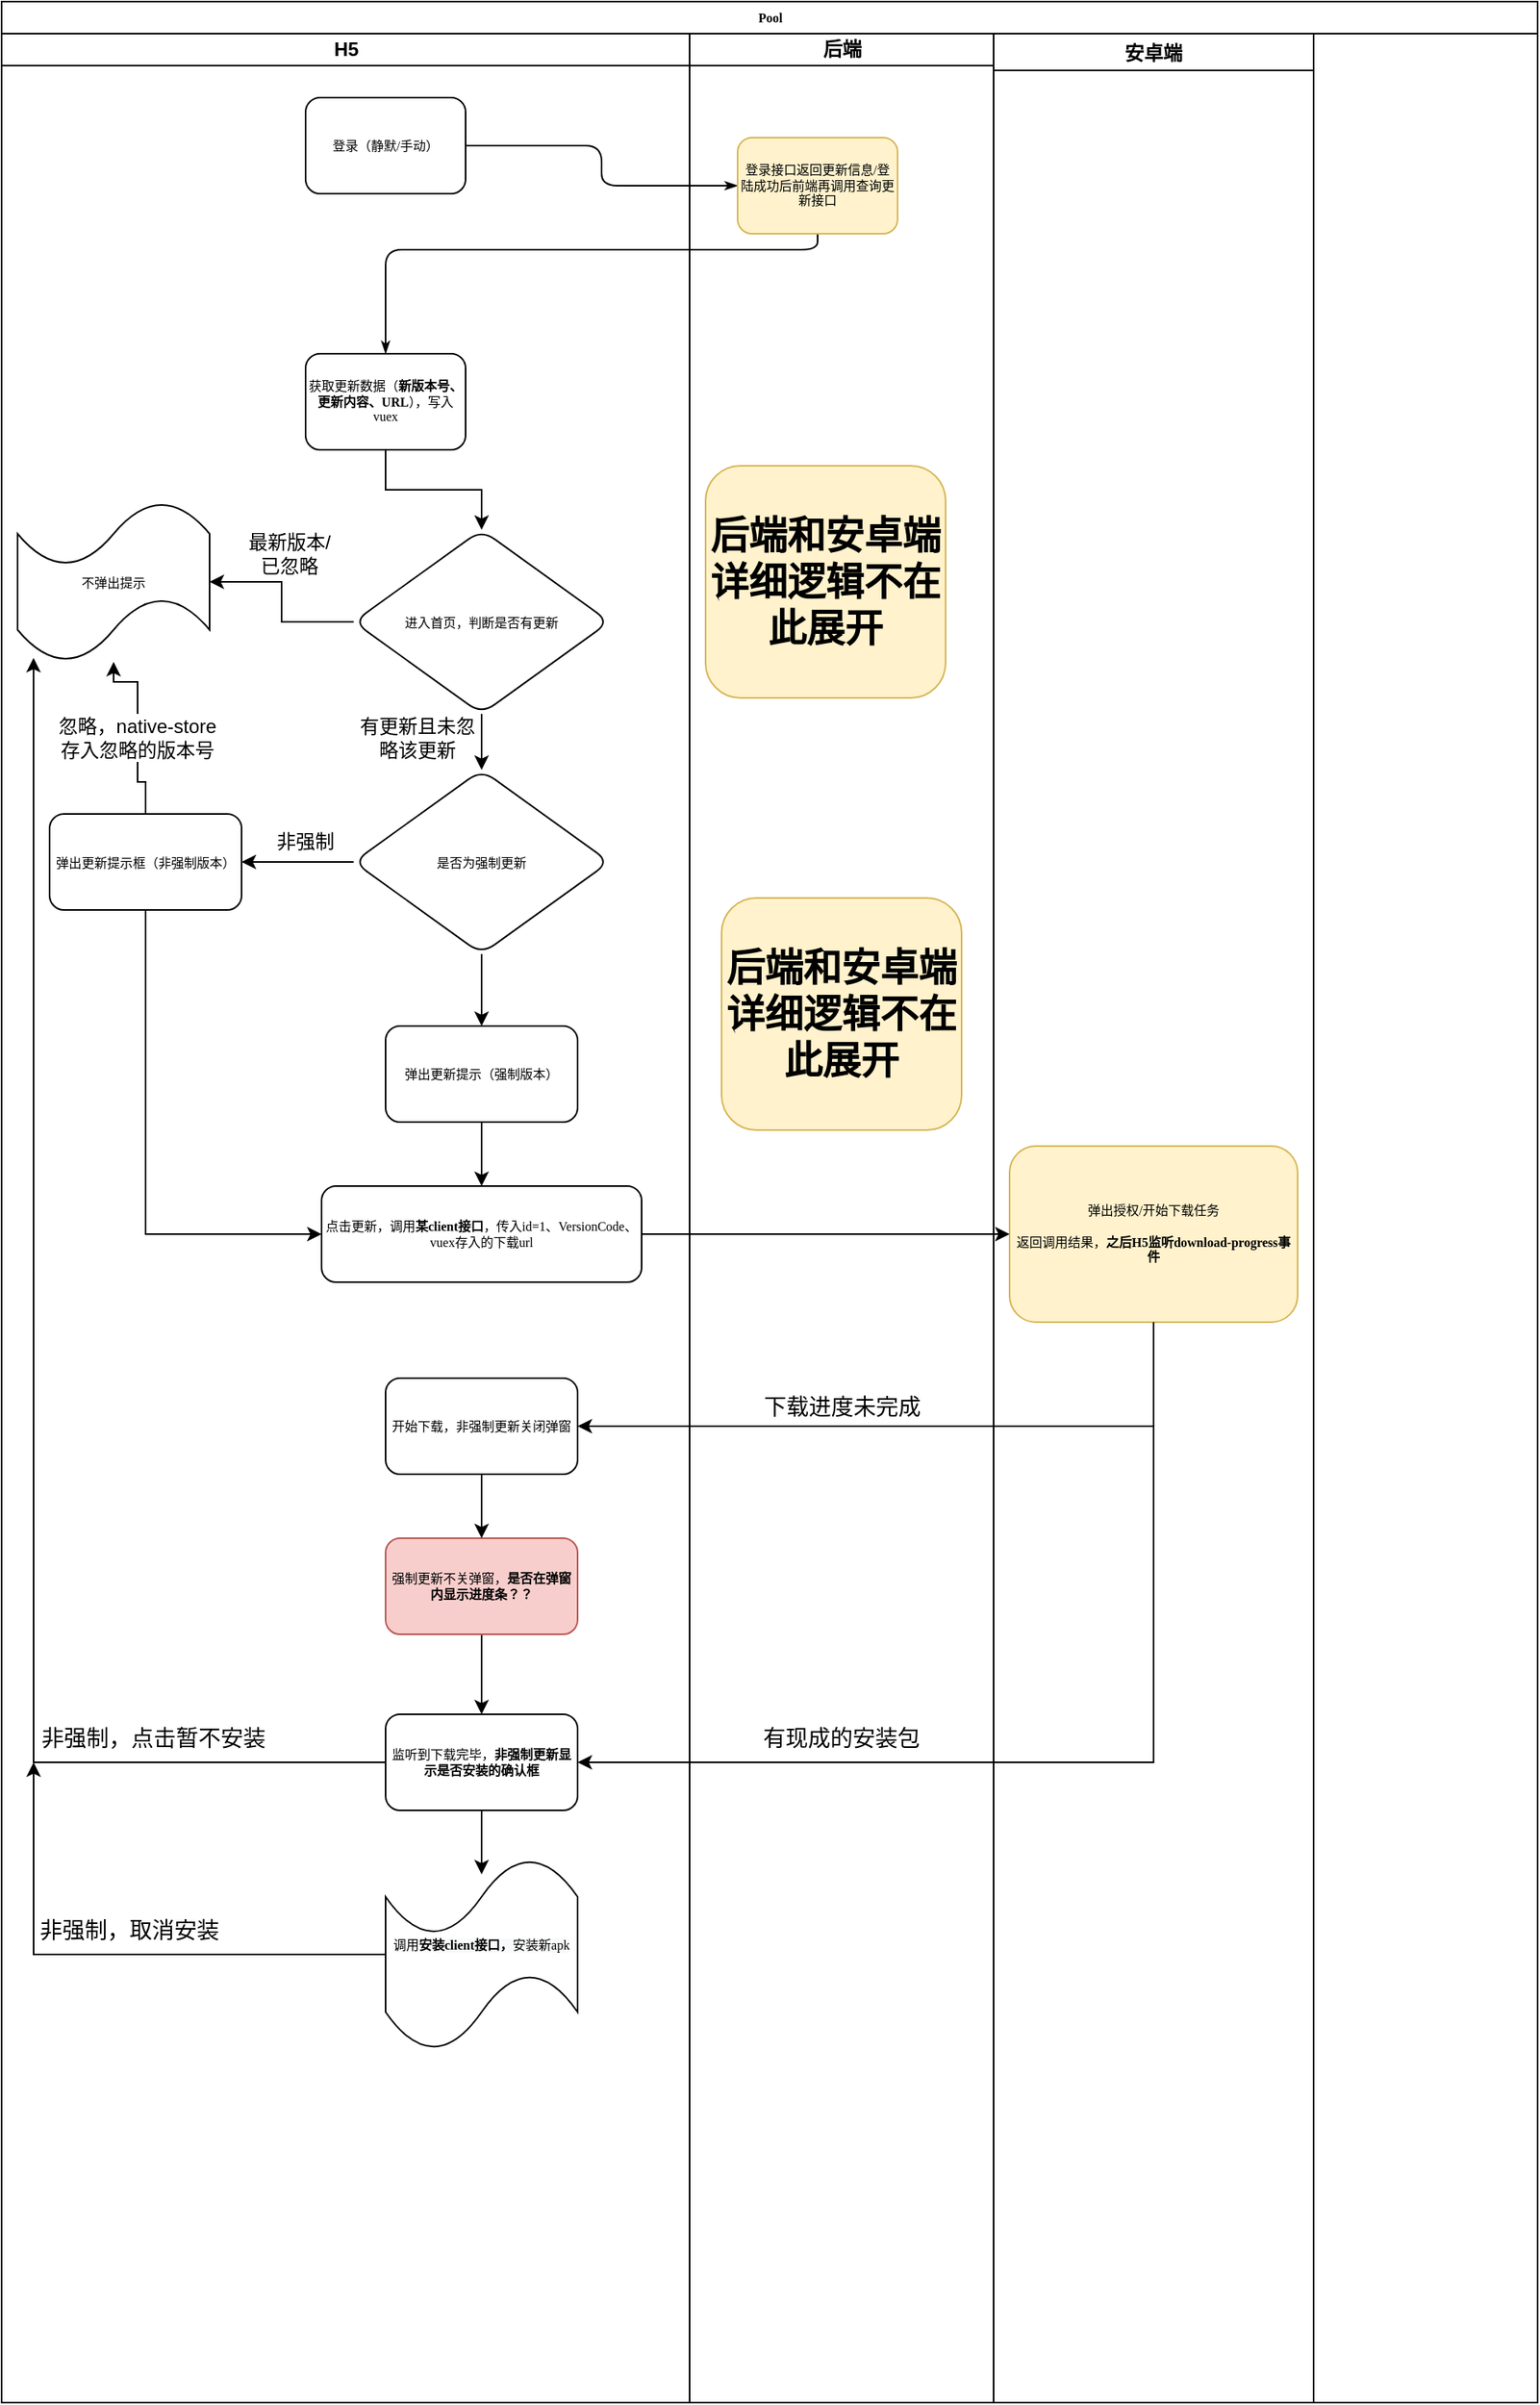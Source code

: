 <mxfile version="18.0.2" type="github">
  <diagram name="Page-1" id="74e2e168-ea6b-b213-b513-2b3c1d86103e">
    <mxGraphModel dx="1490" dy="581" grid="1" gridSize="10" guides="1" tooltips="1" connect="1" arrows="1" fold="1" page="1" pageScale="1" pageWidth="900" pageHeight="1600" background="none" math="0" shadow="0">
      <root>
        <mxCell id="0" />
        <mxCell id="1" parent="0" />
        <mxCell id="77e6c97f196da883-1" value="Pool" style="swimlane;html=1;childLayout=stackLayout;startSize=20;rounded=0;shadow=0;labelBackgroundColor=none;strokeWidth=1;fontFamily=Verdana;fontSize=8;align=center;" parent="1" vertex="1">
          <mxGeometry x="70" y="40" width="960" height="1500" as="geometry" />
        </mxCell>
        <mxCell id="77e6c97f196da883-2" value="H5" style="swimlane;html=1;startSize=20;" parent="77e6c97f196da883-1" vertex="1">
          <mxGeometry y="20" width="430" height="1480" as="geometry" />
        </mxCell>
        <mxCell id="77e6c97f196da883-8" value="登录（静默/手动）" style="rounded=1;whiteSpace=wrap;html=1;shadow=0;labelBackgroundColor=none;strokeWidth=1;fontFamily=Verdana;fontSize=8;align=center;" parent="77e6c97f196da883-2" vertex="1">
          <mxGeometry x="190" y="40" width="100" height="60" as="geometry" />
        </mxCell>
        <mxCell id="K9ccc-GiR_3fYafmZ2pk-2" value="" style="edgeStyle=orthogonalEdgeStyle;rounded=0;orthogonalLoop=1;jettySize=auto;html=1;" edge="1" parent="77e6c97f196da883-2" source="77e6c97f196da883-9" target="K9ccc-GiR_3fYafmZ2pk-1">
          <mxGeometry relative="1" as="geometry" />
        </mxCell>
        <mxCell id="77e6c97f196da883-9" value="获取更新数据（&lt;b&gt;新版本号、更新内容、URL&lt;/b&gt;），写入vuex" style="rounded=1;whiteSpace=wrap;html=1;shadow=0;labelBackgroundColor=none;strokeWidth=1;fontFamily=Verdana;fontSize=8;align=center;" parent="77e6c97f196da883-2" vertex="1">
          <mxGeometry x="190" y="200" width="100" height="60" as="geometry" />
        </mxCell>
        <mxCell id="K9ccc-GiR_3fYafmZ2pk-5" value="" style="edgeStyle=orthogonalEdgeStyle;rounded=0;orthogonalLoop=1;jettySize=auto;html=1;" edge="1" parent="77e6c97f196da883-2" source="K9ccc-GiR_3fYafmZ2pk-1" target="K9ccc-GiR_3fYafmZ2pk-4">
          <mxGeometry relative="1" as="geometry" />
        </mxCell>
        <mxCell id="K9ccc-GiR_3fYafmZ2pk-8" value="" style="edgeStyle=orthogonalEdgeStyle;rounded=0;orthogonalLoop=1;jettySize=auto;html=1;" edge="1" parent="77e6c97f196da883-2" source="K9ccc-GiR_3fYafmZ2pk-1" target="K9ccc-GiR_3fYafmZ2pk-7">
          <mxGeometry relative="1" as="geometry" />
        </mxCell>
        <mxCell id="K9ccc-GiR_3fYafmZ2pk-1" value="进入首页，判断是否有更新" style="rhombus;whiteSpace=wrap;html=1;fontSize=8;fontFamily=Verdana;rounded=1;shadow=0;labelBackgroundColor=none;strokeWidth=1;" vertex="1" parent="77e6c97f196da883-2">
          <mxGeometry x="220" y="310" width="160" height="115" as="geometry" />
        </mxCell>
        <mxCell id="K9ccc-GiR_3fYafmZ2pk-4" value="不弹出提示" style="shape=tape;whiteSpace=wrap;html=1;fontSize=8;fontFamily=Verdana;rounded=1;shadow=0;labelBackgroundColor=none;strokeWidth=1;" vertex="1" parent="77e6c97f196da883-2">
          <mxGeometry x="10" y="292.5" width="120" height="100" as="geometry" />
        </mxCell>
        <mxCell id="K9ccc-GiR_3fYafmZ2pk-6" value="最新版本/已忽略" style="text;html=1;strokeColor=none;fillColor=none;align=center;verticalAlign=middle;whiteSpace=wrap;rounded=0;" vertex="1" parent="77e6c97f196da883-2">
          <mxGeometry x="150" y="310" width="60" height="30" as="geometry" />
        </mxCell>
        <mxCell id="K9ccc-GiR_3fYafmZ2pk-11" value="" style="edgeStyle=orthogonalEdgeStyle;rounded=0;orthogonalLoop=1;jettySize=auto;html=1;" edge="1" parent="77e6c97f196da883-2" source="K9ccc-GiR_3fYafmZ2pk-7" target="K9ccc-GiR_3fYafmZ2pk-10">
          <mxGeometry relative="1" as="geometry" />
        </mxCell>
        <mxCell id="K9ccc-GiR_3fYafmZ2pk-18" value="" style="edgeStyle=orthogonalEdgeStyle;rounded=0;orthogonalLoop=1;jettySize=auto;html=1;" edge="1" parent="77e6c97f196da883-2" source="K9ccc-GiR_3fYafmZ2pk-7" target="K9ccc-GiR_3fYafmZ2pk-17">
          <mxGeometry relative="1" as="geometry" />
        </mxCell>
        <mxCell id="K9ccc-GiR_3fYafmZ2pk-7" value="是否为强制更新" style="rhombus;whiteSpace=wrap;html=1;fontSize=8;fontFamily=Verdana;rounded=1;shadow=0;labelBackgroundColor=none;strokeWidth=1;" vertex="1" parent="77e6c97f196da883-2">
          <mxGeometry x="220" y="460" width="160" height="115" as="geometry" />
        </mxCell>
        <mxCell id="K9ccc-GiR_3fYafmZ2pk-9" value="有更新且未忽略该更新" style="text;html=1;strokeColor=none;fillColor=none;align=center;verticalAlign=middle;whiteSpace=wrap;rounded=0;" vertex="1" parent="77e6c97f196da883-2">
          <mxGeometry x="220" y="425" width="80" height="30" as="geometry" />
        </mxCell>
        <mxCell id="K9ccc-GiR_3fYafmZ2pk-12" value="" style="edgeStyle=orthogonalEdgeStyle;rounded=0;orthogonalLoop=1;jettySize=auto;html=1;startArrow=none;" edge="1" parent="77e6c97f196da883-2" source="K9ccc-GiR_3fYafmZ2pk-13" target="K9ccc-GiR_3fYafmZ2pk-4">
          <mxGeometry relative="1" as="geometry" />
        </mxCell>
        <mxCell id="K9ccc-GiR_3fYafmZ2pk-46" style="edgeStyle=orthogonalEdgeStyle;rounded=0;orthogonalLoop=1;jettySize=auto;html=1;exitX=0.5;exitY=1;exitDx=0;exitDy=0;" edge="1" parent="77e6c97f196da883-2" source="K9ccc-GiR_3fYafmZ2pk-10" target="K9ccc-GiR_3fYafmZ2pk-44">
          <mxGeometry relative="1" as="geometry">
            <Array as="points">
              <mxPoint x="90" y="750" />
            </Array>
          </mxGeometry>
        </mxCell>
        <mxCell id="K9ccc-GiR_3fYafmZ2pk-10" value="弹出更新提示框（非强制版本）" style="whiteSpace=wrap;html=1;fontSize=8;fontFamily=Verdana;rounded=1;shadow=0;labelBackgroundColor=none;strokeWidth=1;" vertex="1" parent="77e6c97f196da883-2">
          <mxGeometry x="30" y="487.5" width="120" height="60" as="geometry" />
        </mxCell>
        <mxCell id="K9ccc-GiR_3fYafmZ2pk-13" value="忽略，native-store存入忽略的版本号" style="text;html=1;strokeColor=none;fillColor=none;align=center;verticalAlign=middle;whiteSpace=wrap;rounded=0;" vertex="1" parent="77e6c97f196da883-2">
          <mxGeometry x="30" y="425" width="110" height="30" as="geometry" />
        </mxCell>
        <mxCell id="K9ccc-GiR_3fYafmZ2pk-14" value="" style="edgeStyle=orthogonalEdgeStyle;rounded=0;orthogonalLoop=1;jettySize=auto;html=1;endArrow=none;" edge="1" parent="77e6c97f196da883-2" source="K9ccc-GiR_3fYafmZ2pk-10" target="K9ccc-GiR_3fYafmZ2pk-13">
          <mxGeometry relative="1" as="geometry">
            <mxPoint x="160" y="547.5" as="sourcePoint" />
            <mxPoint x="140" y="452.5" as="targetPoint" />
          </mxGeometry>
        </mxCell>
        <mxCell id="K9ccc-GiR_3fYafmZ2pk-15" value="非强制" style="text;html=1;strokeColor=none;fillColor=none;align=center;verticalAlign=middle;whiteSpace=wrap;rounded=0;" vertex="1" parent="77e6c97f196da883-2">
          <mxGeometry x="160" y="490" width="60" height="30" as="geometry" />
        </mxCell>
        <mxCell id="K9ccc-GiR_3fYafmZ2pk-45" value="" style="edgeStyle=orthogonalEdgeStyle;rounded=0;orthogonalLoop=1;jettySize=auto;html=1;" edge="1" parent="77e6c97f196da883-2" source="K9ccc-GiR_3fYafmZ2pk-17" target="K9ccc-GiR_3fYafmZ2pk-44">
          <mxGeometry relative="1" as="geometry" />
        </mxCell>
        <mxCell id="K9ccc-GiR_3fYafmZ2pk-17" value="弹出更新提示（强制版本）" style="whiteSpace=wrap;html=1;fontSize=8;fontFamily=Verdana;rounded=1;shadow=0;labelBackgroundColor=none;strokeWidth=1;" vertex="1" parent="77e6c97f196da883-2">
          <mxGeometry x="240" y="620" width="120" height="60" as="geometry" />
        </mxCell>
        <mxCell id="K9ccc-GiR_3fYafmZ2pk-44" value="点击更新，调用&lt;b&gt;某client接口&lt;/b&gt;，传入id=1、VersionCode、vuex存入的下载url" style="whiteSpace=wrap;html=1;fontSize=8;fontFamily=Verdana;rounded=1;shadow=0;labelBackgroundColor=none;strokeWidth=1;" vertex="1" parent="77e6c97f196da883-2">
          <mxGeometry x="200" y="720" width="200" height="60" as="geometry" />
        </mxCell>
        <mxCell id="K9ccc-GiR_3fYafmZ2pk-61" style="edgeStyle=orthogonalEdgeStyle;rounded=0;orthogonalLoop=1;jettySize=auto;html=1;exitX=0;exitY=0.5;exitDx=0;exitDy=0;entryX=0.083;entryY=0.975;entryDx=0;entryDy=0;entryPerimeter=0;fontSize=14;" edge="1" parent="77e6c97f196da883-2" source="K9ccc-GiR_3fYafmZ2pk-54" target="K9ccc-GiR_3fYafmZ2pk-4">
          <mxGeometry relative="1" as="geometry" />
        </mxCell>
        <mxCell id="K9ccc-GiR_3fYafmZ2pk-64" value="" style="edgeStyle=orthogonalEdgeStyle;rounded=0;orthogonalLoop=1;jettySize=auto;html=1;fontSize=14;" edge="1" parent="77e6c97f196da883-2" source="K9ccc-GiR_3fYafmZ2pk-54">
          <mxGeometry relative="1" as="geometry">
            <mxPoint x="300" y="1150" as="targetPoint" />
          </mxGeometry>
        </mxCell>
        <mxCell id="K9ccc-GiR_3fYafmZ2pk-54" value="监听到下载完毕，&lt;b&gt;非强制更新显示是否安装的确认框&lt;/b&gt;" style="whiteSpace=wrap;html=1;fontSize=8;fontFamily=Verdana;rounded=1;shadow=0;labelBackgroundColor=none;strokeWidth=1;" vertex="1" parent="77e6c97f196da883-2">
          <mxGeometry x="240" y="1050" width="120" height="60" as="geometry" />
        </mxCell>
        <mxCell id="K9ccc-GiR_3fYafmZ2pk-57" style="edgeStyle=orthogonalEdgeStyle;rounded=0;orthogonalLoop=1;jettySize=auto;html=1;exitX=0.5;exitY=1;exitDx=0;exitDy=0;entryX=0.5;entryY=0;entryDx=0;entryDy=0;fontSize=14;" edge="1" parent="77e6c97f196da883-2" source="K9ccc-GiR_3fYafmZ2pk-55" target="K9ccc-GiR_3fYafmZ2pk-54">
          <mxGeometry relative="1" as="geometry" />
        </mxCell>
        <mxCell id="K9ccc-GiR_3fYafmZ2pk-55" value="强制更新不关弹窗，&lt;b&gt;是否在弹窗内显示进度条？？&lt;/b&gt;" style="whiteSpace=wrap;html=1;fontSize=8;fontFamily=Verdana;rounded=1;shadow=0;labelBackgroundColor=none;strokeWidth=1;fillColor=#f8cecc;strokeColor=#b85450;" vertex="1" parent="77e6c97f196da883-2">
          <mxGeometry x="240" y="940" width="120" height="60" as="geometry" />
        </mxCell>
        <mxCell id="K9ccc-GiR_3fYafmZ2pk-62" value="非强制，点击暂不安装" style="text;html=1;strokeColor=none;fillColor=none;align=center;verticalAlign=middle;whiteSpace=wrap;rounded=0;fontSize=14;" vertex="1" parent="77e6c97f196da883-2">
          <mxGeometry x="20" y="1050" width="150" height="30" as="geometry" />
        </mxCell>
        <mxCell id="K9ccc-GiR_3fYafmZ2pk-67" style="edgeStyle=orthogonalEdgeStyle;rounded=0;orthogonalLoop=1;jettySize=auto;html=1;exitX=0;exitY=0.5;exitDx=0;exitDy=0;exitPerimeter=0;entryX=0;entryY=1;entryDx=0;entryDy=0;fontSize=14;" edge="1" parent="77e6c97f196da883-2" source="K9ccc-GiR_3fYafmZ2pk-66" target="K9ccc-GiR_3fYafmZ2pk-62">
          <mxGeometry relative="1" as="geometry" />
        </mxCell>
        <mxCell id="K9ccc-GiR_3fYafmZ2pk-66" value="&#xa;&lt;span style=&quot;color: rgb(0, 0, 0); font-family: Verdana; font-size: 8px; font-style: normal; font-variant-ligatures: normal; font-variant-caps: normal; font-weight: 400; letter-spacing: normal; orphans: 2; text-align: center; text-indent: 0px; text-transform: none; widows: 2; word-spacing: 0px; -webkit-text-stroke-width: 0px; background-color: rgb(248, 249, 250); text-decoration-thickness: initial; text-decoration-style: initial; text-decoration-color: initial; float: none; display: inline !important;&quot;&gt;调用&lt;/span&gt;&lt;b style=&quot;color: rgb(0, 0, 0); font-family: Verdana; font-size: 8px; font-style: normal; font-variant-ligatures: normal; font-variant-caps: normal; letter-spacing: normal; orphans: 2; text-align: center; text-indent: 0px; text-transform: none; widows: 2; word-spacing: 0px; -webkit-text-stroke-width: 0px; background-color: rgb(248, 249, 250); text-decoration-thickness: initial; text-decoration-style: initial; text-decoration-color: initial;&quot;&gt;安装client接口，&lt;/b&gt;&lt;span style=&quot;color: rgb(0, 0, 0); font-family: Verdana; font-size: 8px; font-style: normal; font-variant-ligatures: normal; font-variant-caps: normal; font-weight: 400; letter-spacing: normal; orphans: 2; text-align: center; text-indent: 0px; text-transform: none; widows: 2; word-spacing: 0px; -webkit-text-stroke-width: 0px; background-color: rgb(248, 249, 250); text-decoration-thickness: initial; text-decoration-style: initial; text-decoration-color: initial; float: none; display: inline !important;&quot;&gt;安装新apk&lt;/span&gt;&#xa;&#xa;" style="shape=tape;whiteSpace=wrap;html=1;fontSize=14;" vertex="1" parent="77e6c97f196da883-2">
          <mxGeometry x="240" y="1140" width="120" height="120" as="geometry" />
        </mxCell>
        <mxCell id="K9ccc-GiR_3fYafmZ2pk-68" value="非强制，取消安装" style="text;html=1;strokeColor=none;fillColor=none;align=center;verticalAlign=middle;whiteSpace=wrap;rounded=0;fontSize=14;" vertex="1" parent="77e6c97f196da883-2">
          <mxGeometry x="20" y="1170" width="120" height="30" as="geometry" />
        </mxCell>
        <mxCell id="77e6c97f196da883-26" style="edgeStyle=orthogonalEdgeStyle;rounded=1;html=1;labelBackgroundColor=none;startArrow=none;startFill=0;startSize=5;endArrow=classicThin;endFill=1;endSize=5;jettySize=auto;orthogonalLoop=1;strokeWidth=1;fontFamily=Verdana;fontSize=8" parent="77e6c97f196da883-1" source="77e6c97f196da883-8" target="77e6c97f196da883-11" edge="1">
          <mxGeometry relative="1" as="geometry" />
        </mxCell>
        <mxCell id="77e6c97f196da883-27" style="edgeStyle=orthogonalEdgeStyle;rounded=1;html=1;labelBackgroundColor=none;startArrow=none;startFill=0;startSize=5;endArrow=classicThin;endFill=1;endSize=5;jettySize=auto;orthogonalLoop=1;strokeWidth=1;fontFamily=Verdana;fontSize=8" parent="77e6c97f196da883-1" source="77e6c97f196da883-11" target="77e6c97f196da883-9" edge="1">
          <mxGeometry relative="1" as="geometry">
            <Array as="points">
              <mxPoint x="240" y="155" />
              <mxPoint x="70" y="155" />
            </Array>
          </mxGeometry>
        </mxCell>
        <mxCell id="77e6c97f196da883-3" value="后端" style="swimlane;html=1;startSize=20;" parent="77e6c97f196da883-1" vertex="1">
          <mxGeometry x="430" y="20" width="190" height="1480" as="geometry" />
        </mxCell>
        <mxCell id="77e6c97f196da883-11" value="登录接口返回更新信息/登陆成功后前端再调用查询更新接口" style="rounded=1;whiteSpace=wrap;html=1;shadow=0;labelBackgroundColor=none;strokeWidth=1;fontFamily=Verdana;fontSize=8;align=center;fillColor=#fff2cc;strokeColor=#d6b656;" parent="77e6c97f196da883-3" vertex="1">
          <mxGeometry x="30" y="65" width="100" height="60" as="geometry" />
        </mxCell>
        <mxCell id="K9ccc-GiR_3fYafmZ2pk-50" value="&lt;b&gt;&lt;font style=&quot;font-size: 24px;&quot;&gt;后端和安卓端详细逻辑不在此展开&lt;/font&gt;&lt;/b&gt;" style="rounded=1;whiteSpace=wrap;html=1;fillColor=#fff2cc;strokeColor=#d6b656;" vertex="1" parent="77e6c97f196da883-3">
          <mxGeometry x="10" y="270" width="150" height="145" as="geometry" />
        </mxCell>
        <mxCell id="K9ccc-GiR_3fYafmZ2pk-53" value="&lt;font style=&quot;font-size: 14px;&quot;&gt;下载进度未完成&lt;/font&gt;" style="text;html=1;strokeColor=none;fillColor=none;align=center;verticalAlign=middle;whiteSpace=wrap;rounded=0;fontSize=24;" vertex="1" parent="77e6c97f196da883-3">
          <mxGeometry x="37.5" y="840" width="115" height="30" as="geometry" />
        </mxCell>
        <mxCell id="K9ccc-GiR_3fYafmZ2pk-59" value="有现成的安装包" style="text;html=1;strokeColor=none;fillColor=none;align=center;verticalAlign=middle;whiteSpace=wrap;rounded=0;fontSize=14;" vertex="1" parent="77e6c97f196da883-3">
          <mxGeometry x="35" y="1050" width="120" height="30" as="geometry" />
        </mxCell>
        <mxCell id="K9ccc-GiR_3fYafmZ2pk-60" value="&lt;b&gt;&lt;font style=&quot;font-size: 24px;&quot;&gt;后端和安卓端详细逻辑不在此展开&lt;/font&gt;&lt;/b&gt;" style="rounded=1;whiteSpace=wrap;html=1;fillColor=#fff2cc;strokeColor=#d6b656;" vertex="1" parent="77e6c97f196da883-3">
          <mxGeometry x="20" y="540" width="150" height="145" as="geometry" />
        </mxCell>
        <mxCell id="K9ccc-GiR_3fYafmZ2pk-47" value="安卓端" style="swimlane;" vertex="1" parent="77e6c97f196da883-1">
          <mxGeometry x="620" y="20" width="200" height="1480" as="geometry" />
        </mxCell>
        <mxCell id="K9ccc-GiR_3fYafmZ2pk-48" value="弹出授权/开始下载任务&lt;br&gt;&lt;br&gt;返回调用结果，&lt;b&gt;之后H5监听download-progress事件&lt;/b&gt;" style="whiteSpace=wrap;html=1;fontSize=8;fontFamily=Verdana;rounded=1;shadow=0;labelBackgroundColor=none;strokeWidth=1;fillColor=#fff2cc;strokeColor=#d6b656;" vertex="1" parent="K9ccc-GiR_3fYafmZ2pk-47">
          <mxGeometry x="10" y="695" width="180" height="110" as="geometry" />
        </mxCell>
        <mxCell id="K9ccc-GiR_3fYafmZ2pk-49" value="" style="edgeStyle=orthogonalEdgeStyle;rounded=0;orthogonalLoop=1;jettySize=auto;html=1;" edge="1" parent="77e6c97f196da883-1" source="K9ccc-GiR_3fYafmZ2pk-44" target="K9ccc-GiR_3fYafmZ2pk-48">
          <mxGeometry relative="1" as="geometry" />
        </mxCell>
        <mxCell id="K9ccc-GiR_3fYafmZ2pk-58" style="edgeStyle=orthogonalEdgeStyle;rounded=0;orthogonalLoop=1;jettySize=auto;html=1;exitX=0.5;exitY=1;exitDx=0;exitDy=0;fontSize=14;" edge="1" parent="77e6c97f196da883-1" source="K9ccc-GiR_3fYafmZ2pk-48" target="K9ccc-GiR_3fYafmZ2pk-54">
          <mxGeometry relative="1" as="geometry">
            <Array as="points">
              <mxPoint x="720" y="1100" />
            </Array>
          </mxGeometry>
        </mxCell>
        <mxCell id="K9ccc-GiR_3fYafmZ2pk-56" value="" style="edgeStyle=orthogonalEdgeStyle;rounded=0;orthogonalLoop=1;jettySize=auto;html=1;fontSize=14;" edge="1" parent="1" source="K9ccc-GiR_3fYafmZ2pk-51" target="K9ccc-GiR_3fYafmZ2pk-55">
          <mxGeometry relative="1" as="geometry" />
        </mxCell>
        <mxCell id="K9ccc-GiR_3fYafmZ2pk-51" value="开始下载，非强制更新关闭弹窗" style="whiteSpace=wrap;html=1;fontSize=8;fontFamily=Verdana;rounded=1;shadow=0;labelBackgroundColor=none;strokeWidth=1;" vertex="1" parent="1">
          <mxGeometry x="310" y="900" width="120" height="60" as="geometry" />
        </mxCell>
        <mxCell id="K9ccc-GiR_3fYafmZ2pk-52" value="" style="edgeStyle=orthogonalEdgeStyle;rounded=0;orthogonalLoop=1;jettySize=auto;html=1;fontSize=24;" edge="1" parent="1" source="K9ccc-GiR_3fYafmZ2pk-48" target="K9ccc-GiR_3fYafmZ2pk-51">
          <mxGeometry relative="1" as="geometry">
            <Array as="points">
              <mxPoint x="790" y="930" />
            </Array>
          </mxGeometry>
        </mxCell>
      </root>
    </mxGraphModel>
  </diagram>
</mxfile>
